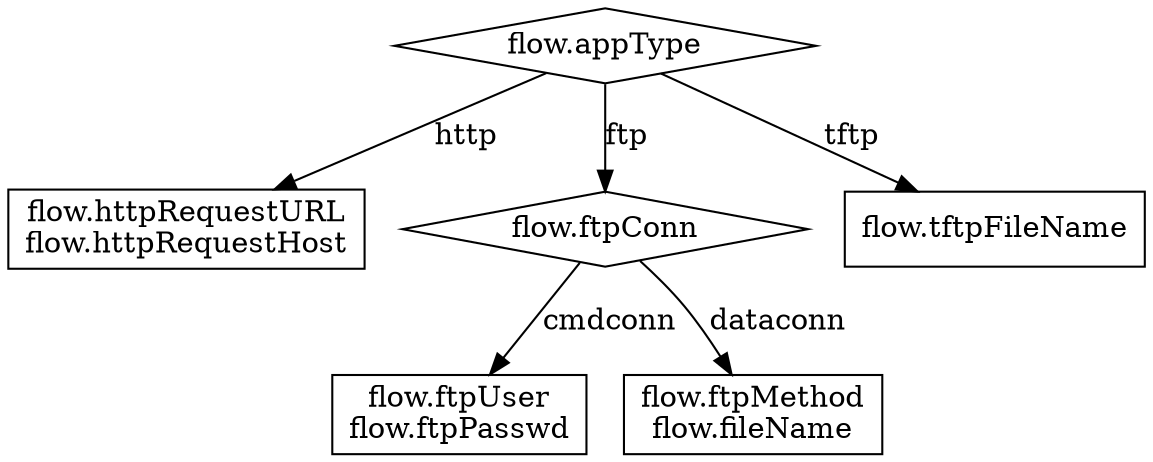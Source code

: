digraph {

    app[shape=diamond,label="flow.appType"];
    http[shape=box,label="flow.httpRequestURL\nflow.httpRequestHost"];
    ftp[shape=diamond,label="flow.ftpConn"];
    ftpcmd[shape=box,label="flow.ftpUser\nflow.ftpPasswd"];
    ftpdata[shape=box,label="flow.ftpMethod\nflow.fileName"];
    tftp[shape=box,label="flow.tftpFileName"];

    app->http[label="http"];
    app->ftp[label="ftp"];
    app->tftp[label="tftp"];
    ftp->ftpcmd[label="cmdconn"];
    ftp->ftpdata[label="dataconn"];	
}

